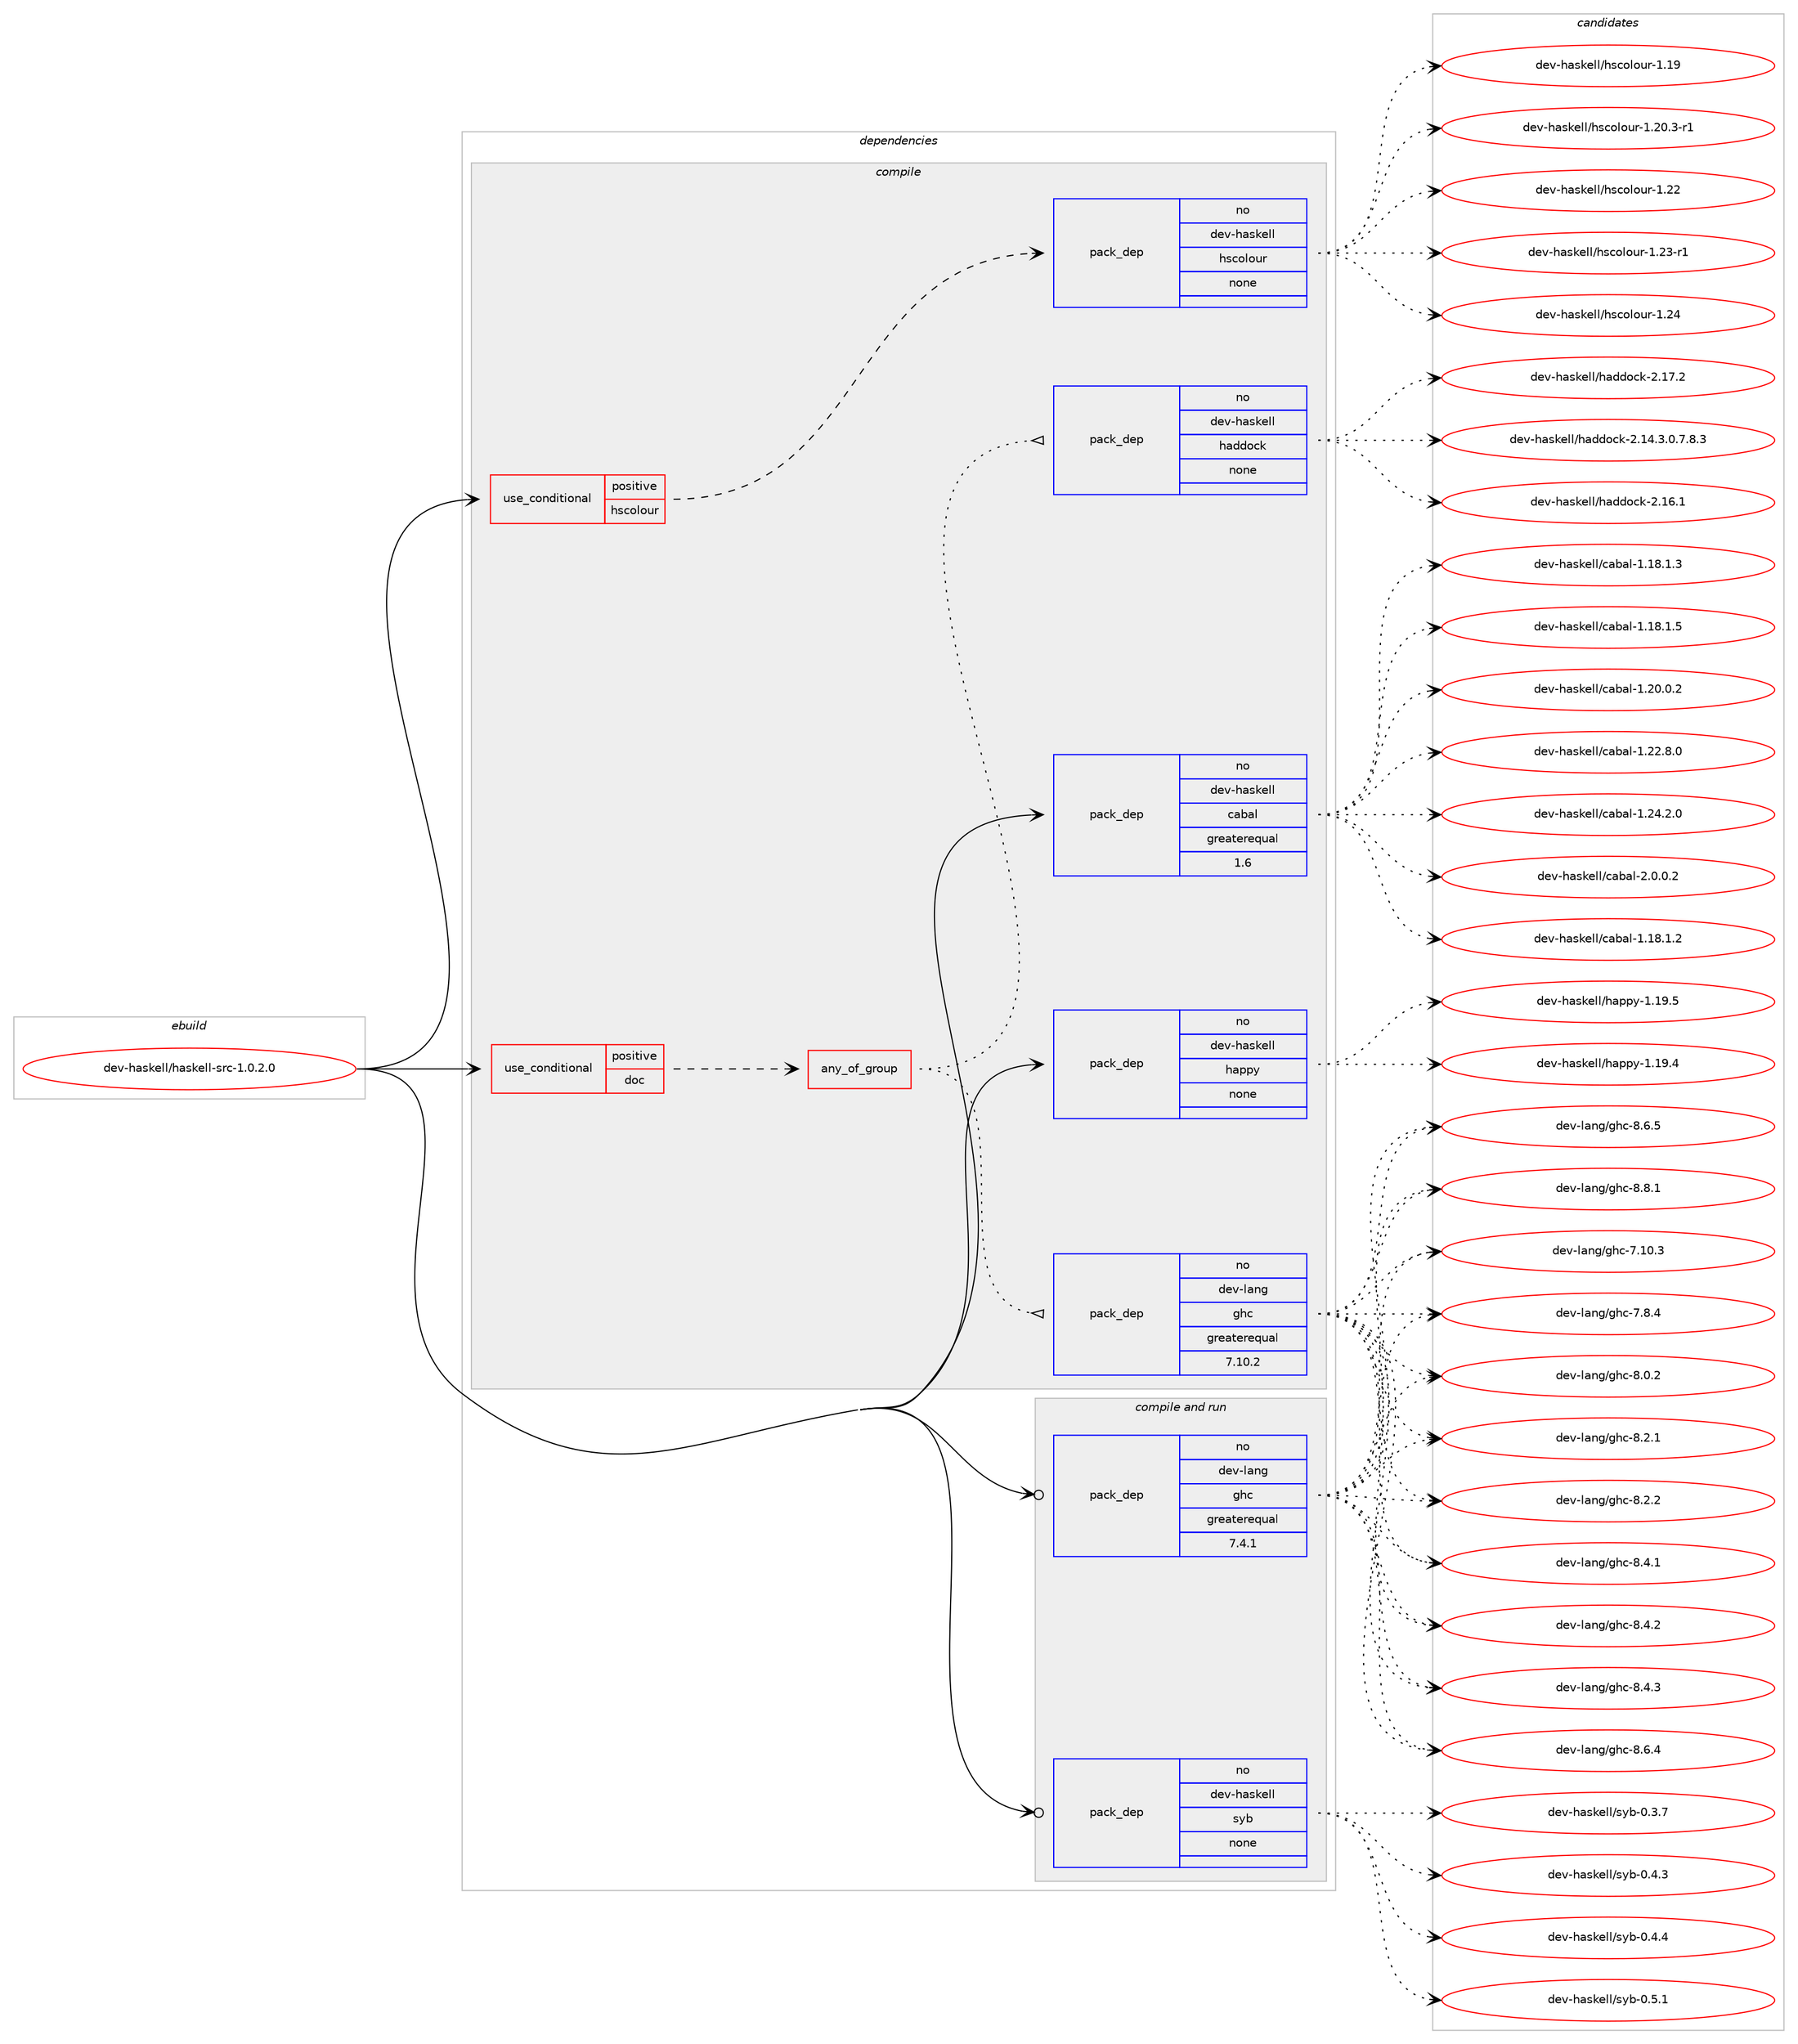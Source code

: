 digraph prolog {

# *************
# Graph options
# *************

newrank=true;
concentrate=true;
compound=true;
graph [rankdir=LR,fontname=Helvetica,fontsize=10,ranksep=1.5];#, ranksep=2.5, nodesep=0.2];
edge  [arrowhead=vee];
node  [fontname=Helvetica,fontsize=10];

# **********
# The ebuild
# **********

subgraph cluster_leftcol {
color=gray;
rank=same;
label=<<i>ebuild</i>>;
id [label="dev-haskell/haskell-src-1.0.2.0", color=red, width=4, href="../dev-haskell/haskell-src-1.0.2.0.svg"];
}

# ****************
# The dependencies
# ****************

subgraph cluster_midcol {
color=gray;
label=<<i>dependencies</i>>;
subgraph cluster_compile {
fillcolor="#eeeeee";
style=filled;
label=<<i>compile</i>>;
subgraph cond125974 {
dependency534288 [label=<<TABLE BORDER="0" CELLBORDER="1" CELLSPACING="0" CELLPADDING="4"><TR><TD ROWSPAN="3" CELLPADDING="10">use_conditional</TD></TR><TR><TD>positive</TD></TR><TR><TD>doc</TD></TR></TABLE>>, shape=none, color=red];
subgraph any9936 {
dependency534289 [label=<<TABLE BORDER="0" CELLBORDER="1" CELLSPACING="0" CELLPADDING="4"><TR><TD CELLPADDING="10">any_of_group</TD></TR></TABLE>>, shape=none, color=red];subgraph pack398021 {
dependency534290 [label=<<TABLE BORDER="0" CELLBORDER="1" CELLSPACING="0" CELLPADDING="4" WIDTH="220"><TR><TD ROWSPAN="6" CELLPADDING="30">pack_dep</TD></TR><TR><TD WIDTH="110">no</TD></TR><TR><TD>dev-haskell</TD></TR><TR><TD>haddock</TD></TR><TR><TD>none</TD></TR><TR><TD></TD></TR></TABLE>>, shape=none, color=blue];
}
dependency534289:e -> dependency534290:w [weight=20,style="dotted",arrowhead="oinv"];
subgraph pack398022 {
dependency534291 [label=<<TABLE BORDER="0" CELLBORDER="1" CELLSPACING="0" CELLPADDING="4" WIDTH="220"><TR><TD ROWSPAN="6" CELLPADDING="30">pack_dep</TD></TR><TR><TD WIDTH="110">no</TD></TR><TR><TD>dev-lang</TD></TR><TR><TD>ghc</TD></TR><TR><TD>greaterequal</TD></TR><TR><TD>7.10.2</TD></TR></TABLE>>, shape=none, color=blue];
}
dependency534289:e -> dependency534291:w [weight=20,style="dotted",arrowhead="oinv"];
}
dependency534288:e -> dependency534289:w [weight=20,style="dashed",arrowhead="vee"];
}
id:e -> dependency534288:w [weight=20,style="solid",arrowhead="vee"];
subgraph cond125975 {
dependency534292 [label=<<TABLE BORDER="0" CELLBORDER="1" CELLSPACING="0" CELLPADDING="4"><TR><TD ROWSPAN="3" CELLPADDING="10">use_conditional</TD></TR><TR><TD>positive</TD></TR><TR><TD>hscolour</TD></TR></TABLE>>, shape=none, color=red];
subgraph pack398023 {
dependency534293 [label=<<TABLE BORDER="0" CELLBORDER="1" CELLSPACING="0" CELLPADDING="4" WIDTH="220"><TR><TD ROWSPAN="6" CELLPADDING="30">pack_dep</TD></TR><TR><TD WIDTH="110">no</TD></TR><TR><TD>dev-haskell</TD></TR><TR><TD>hscolour</TD></TR><TR><TD>none</TD></TR><TR><TD></TD></TR></TABLE>>, shape=none, color=blue];
}
dependency534292:e -> dependency534293:w [weight=20,style="dashed",arrowhead="vee"];
}
id:e -> dependency534292:w [weight=20,style="solid",arrowhead="vee"];
subgraph pack398024 {
dependency534294 [label=<<TABLE BORDER="0" CELLBORDER="1" CELLSPACING="0" CELLPADDING="4" WIDTH="220"><TR><TD ROWSPAN="6" CELLPADDING="30">pack_dep</TD></TR><TR><TD WIDTH="110">no</TD></TR><TR><TD>dev-haskell</TD></TR><TR><TD>cabal</TD></TR><TR><TD>greaterequal</TD></TR><TR><TD>1.6</TD></TR></TABLE>>, shape=none, color=blue];
}
id:e -> dependency534294:w [weight=20,style="solid",arrowhead="vee"];
subgraph pack398025 {
dependency534295 [label=<<TABLE BORDER="0" CELLBORDER="1" CELLSPACING="0" CELLPADDING="4" WIDTH="220"><TR><TD ROWSPAN="6" CELLPADDING="30">pack_dep</TD></TR><TR><TD WIDTH="110">no</TD></TR><TR><TD>dev-haskell</TD></TR><TR><TD>happy</TD></TR><TR><TD>none</TD></TR><TR><TD></TD></TR></TABLE>>, shape=none, color=blue];
}
id:e -> dependency534295:w [weight=20,style="solid",arrowhead="vee"];
}
subgraph cluster_compileandrun {
fillcolor="#eeeeee";
style=filled;
label=<<i>compile and run</i>>;
subgraph pack398026 {
dependency534296 [label=<<TABLE BORDER="0" CELLBORDER="1" CELLSPACING="0" CELLPADDING="4" WIDTH="220"><TR><TD ROWSPAN="6" CELLPADDING="30">pack_dep</TD></TR><TR><TD WIDTH="110">no</TD></TR><TR><TD>dev-haskell</TD></TR><TR><TD>syb</TD></TR><TR><TD>none</TD></TR><TR><TD></TD></TR></TABLE>>, shape=none, color=blue];
}
id:e -> dependency534296:w [weight=20,style="solid",arrowhead="odotvee"];
subgraph pack398027 {
dependency534297 [label=<<TABLE BORDER="0" CELLBORDER="1" CELLSPACING="0" CELLPADDING="4" WIDTH="220"><TR><TD ROWSPAN="6" CELLPADDING="30">pack_dep</TD></TR><TR><TD WIDTH="110">no</TD></TR><TR><TD>dev-lang</TD></TR><TR><TD>ghc</TD></TR><TR><TD>greaterequal</TD></TR><TR><TD>7.4.1</TD></TR></TABLE>>, shape=none, color=blue];
}
id:e -> dependency534297:w [weight=20,style="solid",arrowhead="odotvee"];
}
subgraph cluster_run {
fillcolor="#eeeeee";
style=filled;
label=<<i>run</i>>;
}
}

# **************
# The candidates
# **************

subgraph cluster_choices {
rank=same;
color=gray;
label=<<i>candidates</i>>;

subgraph choice398021 {
color=black;
nodesep=1;
choice1001011184510497115107101108108471049710010011199107455046495246514648465546564651 [label="dev-haskell/haddock-2.14.3.0.7.8.3", color=red, width=4,href="../dev-haskell/haddock-2.14.3.0.7.8.3.svg"];
choice100101118451049711510710110810847104971001001119910745504649544649 [label="dev-haskell/haddock-2.16.1", color=red, width=4,href="../dev-haskell/haddock-2.16.1.svg"];
choice100101118451049711510710110810847104971001001119910745504649554650 [label="dev-haskell/haddock-2.17.2", color=red, width=4,href="../dev-haskell/haddock-2.17.2.svg"];
dependency534290:e -> choice1001011184510497115107101108108471049710010011199107455046495246514648465546564651:w [style=dotted,weight="100"];
dependency534290:e -> choice100101118451049711510710110810847104971001001119910745504649544649:w [style=dotted,weight="100"];
dependency534290:e -> choice100101118451049711510710110810847104971001001119910745504649554650:w [style=dotted,weight="100"];
}
subgraph choice398022 {
color=black;
nodesep=1;
choice1001011184510897110103471031049945554649484651 [label="dev-lang/ghc-7.10.3", color=red, width=4,href="../dev-lang/ghc-7.10.3.svg"];
choice10010111845108971101034710310499455546564652 [label="dev-lang/ghc-7.8.4", color=red, width=4,href="../dev-lang/ghc-7.8.4.svg"];
choice10010111845108971101034710310499455646484650 [label="dev-lang/ghc-8.0.2", color=red, width=4,href="../dev-lang/ghc-8.0.2.svg"];
choice10010111845108971101034710310499455646504649 [label="dev-lang/ghc-8.2.1", color=red, width=4,href="../dev-lang/ghc-8.2.1.svg"];
choice10010111845108971101034710310499455646504650 [label="dev-lang/ghc-8.2.2", color=red, width=4,href="../dev-lang/ghc-8.2.2.svg"];
choice10010111845108971101034710310499455646524649 [label="dev-lang/ghc-8.4.1", color=red, width=4,href="../dev-lang/ghc-8.4.1.svg"];
choice10010111845108971101034710310499455646524650 [label="dev-lang/ghc-8.4.2", color=red, width=4,href="../dev-lang/ghc-8.4.2.svg"];
choice10010111845108971101034710310499455646524651 [label="dev-lang/ghc-8.4.3", color=red, width=4,href="../dev-lang/ghc-8.4.3.svg"];
choice10010111845108971101034710310499455646544652 [label="dev-lang/ghc-8.6.4", color=red, width=4,href="../dev-lang/ghc-8.6.4.svg"];
choice10010111845108971101034710310499455646544653 [label="dev-lang/ghc-8.6.5", color=red, width=4,href="../dev-lang/ghc-8.6.5.svg"];
choice10010111845108971101034710310499455646564649 [label="dev-lang/ghc-8.8.1", color=red, width=4,href="../dev-lang/ghc-8.8.1.svg"];
dependency534291:e -> choice1001011184510897110103471031049945554649484651:w [style=dotted,weight="100"];
dependency534291:e -> choice10010111845108971101034710310499455546564652:w [style=dotted,weight="100"];
dependency534291:e -> choice10010111845108971101034710310499455646484650:w [style=dotted,weight="100"];
dependency534291:e -> choice10010111845108971101034710310499455646504649:w [style=dotted,weight="100"];
dependency534291:e -> choice10010111845108971101034710310499455646504650:w [style=dotted,weight="100"];
dependency534291:e -> choice10010111845108971101034710310499455646524649:w [style=dotted,weight="100"];
dependency534291:e -> choice10010111845108971101034710310499455646524650:w [style=dotted,weight="100"];
dependency534291:e -> choice10010111845108971101034710310499455646524651:w [style=dotted,weight="100"];
dependency534291:e -> choice10010111845108971101034710310499455646544652:w [style=dotted,weight="100"];
dependency534291:e -> choice10010111845108971101034710310499455646544653:w [style=dotted,weight="100"];
dependency534291:e -> choice10010111845108971101034710310499455646564649:w [style=dotted,weight="100"];
}
subgraph choice398023 {
color=black;
nodesep=1;
choice100101118451049711510710110810847104115991111081111171144549464957 [label="dev-haskell/hscolour-1.19", color=red, width=4,href="../dev-haskell/hscolour-1.19.svg"];
choice10010111845104971151071011081084710411599111108111117114454946504846514511449 [label="dev-haskell/hscolour-1.20.3-r1", color=red, width=4,href="../dev-haskell/hscolour-1.20.3-r1.svg"];
choice100101118451049711510710110810847104115991111081111171144549465050 [label="dev-haskell/hscolour-1.22", color=red, width=4,href="../dev-haskell/hscolour-1.22.svg"];
choice1001011184510497115107101108108471041159911110811111711445494650514511449 [label="dev-haskell/hscolour-1.23-r1", color=red, width=4,href="../dev-haskell/hscolour-1.23-r1.svg"];
choice100101118451049711510710110810847104115991111081111171144549465052 [label="dev-haskell/hscolour-1.24", color=red, width=4,href="../dev-haskell/hscolour-1.24.svg"];
dependency534293:e -> choice100101118451049711510710110810847104115991111081111171144549464957:w [style=dotted,weight="100"];
dependency534293:e -> choice10010111845104971151071011081084710411599111108111117114454946504846514511449:w [style=dotted,weight="100"];
dependency534293:e -> choice100101118451049711510710110810847104115991111081111171144549465050:w [style=dotted,weight="100"];
dependency534293:e -> choice1001011184510497115107101108108471041159911110811111711445494650514511449:w [style=dotted,weight="100"];
dependency534293:e -> choice100101118451049711510710110810847104115991111081111171144549465052:w [style=dotted,weight="100"];
}
subgraph choice398024 {
color=black;
nodesep=1;
choice10010111845104971151071011081084799979897108454946495646494650 [label="dev-haskell/cabal-1.18.1.2", color=red, width=4,href="../dev-haskell/cabal-1.18.1.2.svg"];
choice10010111845104971151071011081084799979897108454946495646494651 [label="dev-haskell/cabal-1.18.1.3", color=red, width=4,href="../dev-haskell/cabal-1.18.1.3.svg"];
choice10010111845104971151071011081084799979897108454946495646494653 [label="dev-haskell/cabal-1.18.1.5", color=red, width=4,href="../dev-haskell/cabal-1.18.1.5.svg"];
choice10010111845104971151071011081084799979897108454946504846484650 [label="dev-haskell/cabal-1.20.0.2", color=red, width=4,href="../dev-haskell/cabal-1.20.0.2.svg"];
choice10010111845104971151071011081084799979897108454946505046564648 [label="dev-haskell/cabal-1.22.8.0", color=red, width=4,href="../dev-haskell/cabal-1.22.8.0.svg"];
choice10010111845104971151071011081084799979897108454946505246504648 [label="dev-haskell/cabal-1.24.2.0", color=red, width=4,href="../dev-haskell/cabal-1.24.2.0.svg"];
choice100101118451049711510710110810847999798971084550464846484650 [label="dev-haskell/cabal-2.0.0.2", color=red, width=4,href="../dev-haskell/cabal-2.0.0.2.svg"];
dependency534294:e -> choice10010111845104971151071011081084799979897108454946495646494650:w [style=dotted,weight="100"];
dependency534294:e -> choice10010111845104971151071011081084799979897108454946495646494651:w [style=dotted,weight="100"];
dependency534294:e -> choice10010111845104971151071011081084799979897108454946495646494653:w [style=dotted,weight="100"];
dependency534294:e -> choice10010111845104971151071011081084799979897108454946504846484650:w [style=dotted,weight="100"];
dependency534294:e -> choice10010111845104971151071011081084799979897108454946505046564648:w [style=dotted,weight="100"];
dependency534294:e -> choice10010111845104971151071011081084799979897108454946505246504648:w [style=dotted,weight="100"];
dependency534294:e -> choice100101118451049711510710110810847999798971084550464846484650:w [style=dotted,weight="100"];
}
subgraph choice398025 {
color=black;
nodesep=1;
choice1001011184510497115107101108108471049711211212145494649574652 [label="dev-haskell/happy-1.19.4", color=red, width=4,href="../dev-haskell/happy-1.19.4.svg"];
choice1001011184510497115107101108108471049711211212145494649574653 [label="dev-haskell/happy-1.19.5", color=red, width=4,href="../dev-haskell/happy-1.19.5.svg"];
dependency534295:e -> choice1001011184510497115107101108108471049711211212145494649574652:w [style=dotted,weight="100"];
dependency534295:e -> choice1001011184510497115107101108108471049711211212145494649574653:w [style=dotted,weight="100"];
}
subgraph choice398026 {
color=black;
nodesep=1;
choice10010111845104971151071011081084711512198454846514655 [label="dev-haskell/syb-0.3.7", color=red, width=4,href="../dev-haskell/syb-0.3.7.svg"];
choice10010111845104971151071011081084711512198454846524651 [label="dev-haskell/syb-0.4.3", color=red, width=4,href="../dev-haskell/syb-0.4.3.svg"];
choice10010111845104971151071011081084711512198454846524652 [label="dev-haskell/syb-0.4.4", color=red, width=4,href="../dev-haskell/syb-0.4.4.svg"];
choice10010111845104971151071011081084711512198454846534649 [label="dev-haskell/syb-0.5.1", color=red, width=4,href="../dev-haskell/syb-0.5.1.svg"];
dependency534296:e -> choice10010111845104971151071011081084711512198454846514655:w [style=dotted,weight="100"];
dependency534296:e -> choice10010111845104971151071011081084711512198454846524651:w [style=dotted,weight="100"];
dependency534296:e -> choice10010111845104971151071011081084711512198454846524652:w [style=dotted,weight="100"];
dependency534296:e -> choice10010111845104971151071011081084711512198454846534649:w [style=dotted,weight="100"];
}
subgraph choice398027 {
color=black;
nodesep=1;
choice1001011184510897110103471031049945554649484651 [label="dev-lang/ghc-7.10.3", color=red, width=4,href="../dev-lang/ghc-7.10.3.svg"];
choice10010111845108971101034710310499455546564652 [label="dev-lang/ghc-7.8.4", color=red, width=4,href="../dev-lang/ghc-7.8.4.svg"];
choice10010111845108971101034710310499455646484650 [label="dev-lang/ghc-8.0.2", color=red, width=4,href="../dev-lang/ghc-8.0.2.svg"];
choice10010111845108971101034710310499455646504649 [label="dev-lang/ghc-8.2.1", color=red, width=4,href="../dev-lang/ghc-8.2.1.svg"];
choice10010111845108971101034710310499455646504650 [label="dev-lang/ghc-8.2.2", color=red, width=4,href="../dev-lang/ghc-8.2.2.svg"];
choice10010111845108971101034710310499455646524649 [label="dev-lang/ghc-8.4.1", color=red, width=4,href="../dev-lang/ghc-8.4.1.svg"];
choice10010111845108971101034710310499455646524650 [label="dev-lang/ghc-8.4.2", color=red, width=4,href="../dev-lang/ghc-8.4.2.svg"];
choice10010111845108971101034710310499455646524651 [label="dev-lang/ghc-8.4.3", color=red, width=4,href="../dev-lang/ghc-8.4.3.svg"];
choice10010111845108971101034710310499455646544652 [label="dev-lang/ghc-8.6.4", color=red, width=4,href="../dev-lang/ghc-8.6.4.svg"];
choice10010111845108971101034710310499455646544653 [label="dev-lang/ghc-8.6.5", color=red, width=4,href="../dev-lang/ghc-8.6.5.svg"];
choice10010111845108971101034710310499455646564649 [label="dev-lang/ghc-8.8.1", color=red, width=4,href="../dev-lang/ghc-8.8.1.svg"];
dependency534297:e -> choice1001011184510897110103471031049945554649484651:w [style=dotted,weight="100"];
dependency534297:e -> choice10010111845108971101034710310499455546564652:w [style=dotted,weight="100"];
dependency534297:e -> choice10010111845108971101034710310499455646484650:w [style=dotted,weight="100"];
dependency534297:e -> choice10010111845108971101034710310499455646504649:w [style=dotted,weight="100"];
dependency534297:e -> choice10010111845108971101034710310499455646504650:w [style=dotted,weight="100"];
dependency534297:e -> choice10010111845108971101034710310499455646524649:w [style=dotted,weight="100"];
dependency534297:e -> choice10010111845108971101034710310499455646524650:w [style=dotted,weight="100"];
dependency534297:e -> choice10010111845108971101034710310499455646524651:w [style=dotted,weight="100"];
dependency534297:e -> choice10010111845108971101034710310499455646544652:w [style=dotted,weight="100"];
dependency534297:e -> choice10010111845108971101034710310499455646544653:w [style=dotted,weight="100"];
dependency534297:e -> choice10010111845108971101034710310499455646564649:w [style=dotted,weight="100"];
}
}

}

